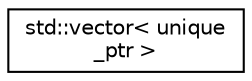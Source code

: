digraph "Graphical Class Hierarchy"
{
  edge [fontname="Helvetica",fontsize="10",labelfontname="Helvetica",labelfontsize="10"];
  node [fontname="Helvetica",fontsize="10",shape=record];
  rankdir="LR";
  Node0 [label="std::vector\< unique\l_ptr \>",height=0.2,width=0.4,color="black", fillcolor="white", style="filled",URL="$classstd_1_1vector.html"];
}
